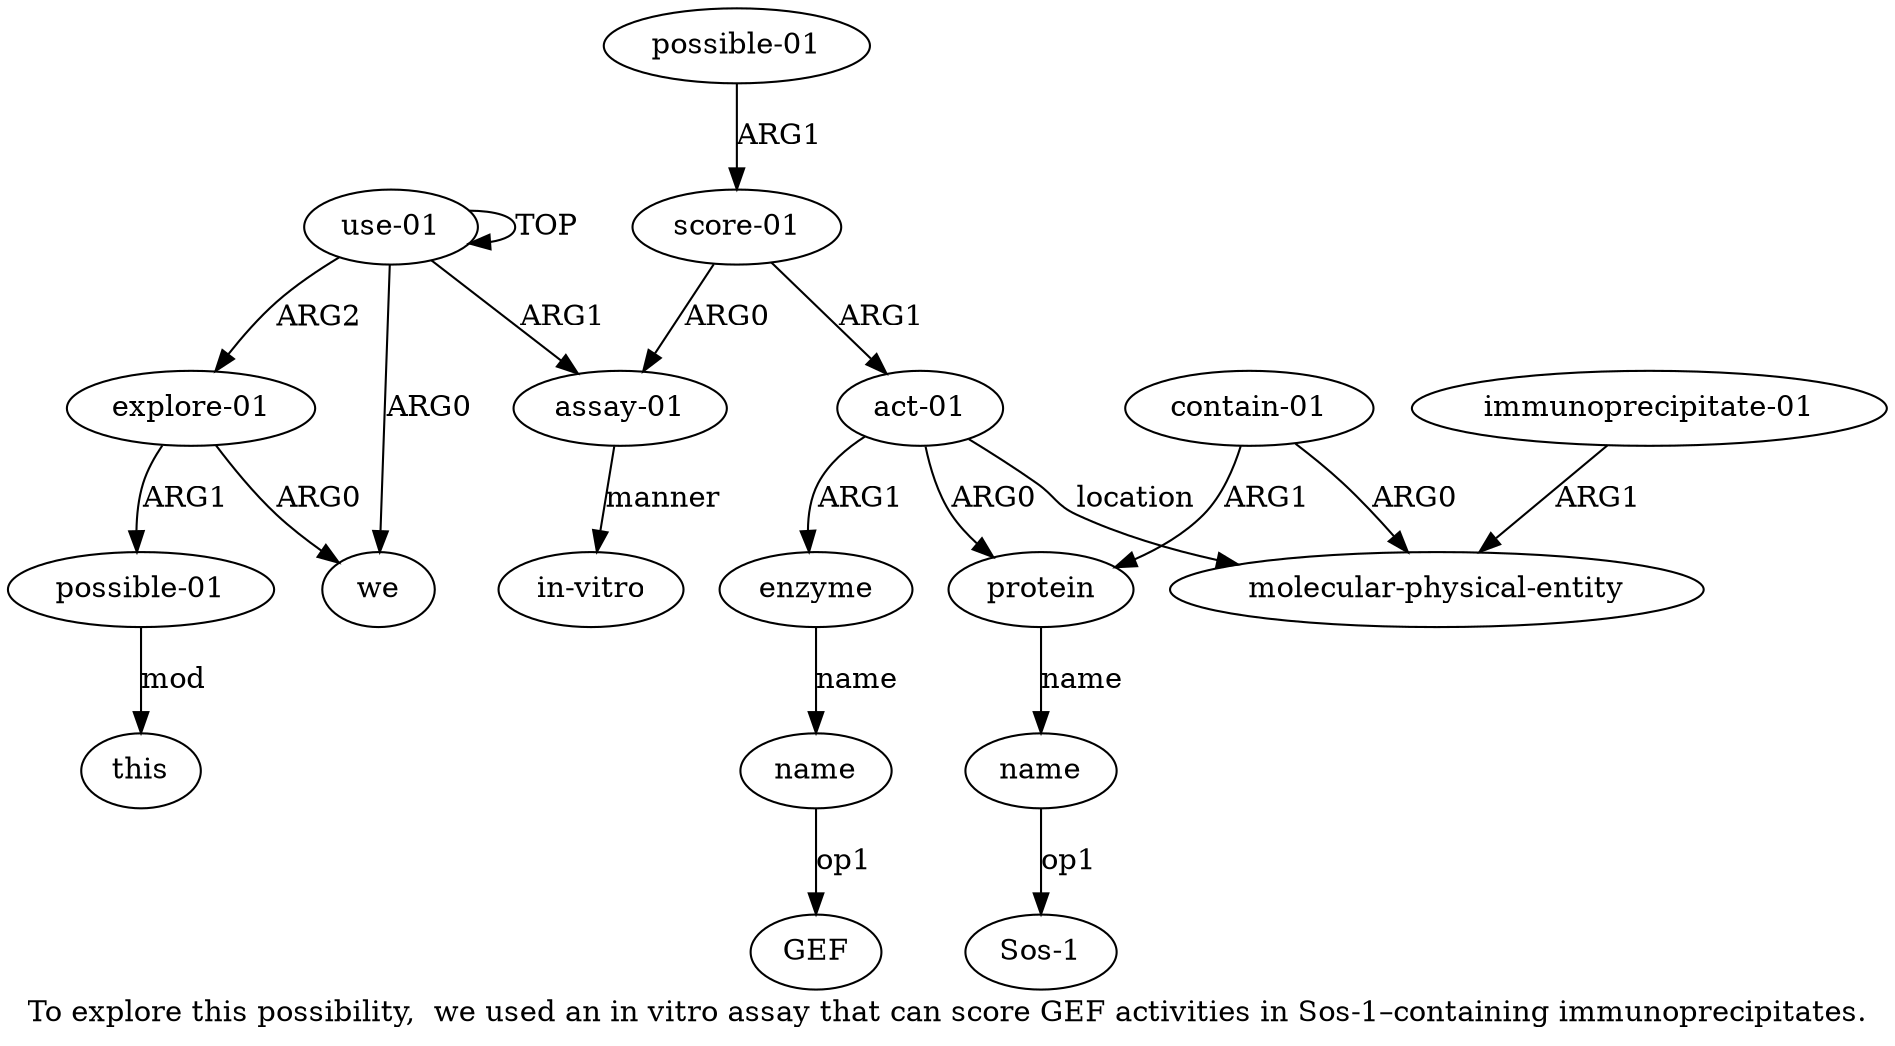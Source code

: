 digraph  {
	graph [label="To explore this possibility,  we used an in vitro assay that can score GEF activities in Sos-1–containing immunoprecipitates."];
	node [label="\N"];
	a15	 [color=black,
		gold_ind=15,
		gold_label="possible-01",
		label="possible-01",
		test_ind=15,
		test_label="possible-01"];
	a16	 [color=black,
		gold_ind=16,
		gold_label=this,
		label=this,
		test_ind=16,
		test_label=this];
	a15 -> a16 [key=0,
	color=black,
	gold_label=mod,
	label=mod,
	test_label=mod];
a14 [color=black,
	gold_ind=14,
	gold_label="explore-01",
	label="explore-01",
	test_ind=14,
	test_label="explore-01"];
a14 -> a15 [key=0,
color=black,
gold_label=ARG1,
label=ARG1,
test_label=ARG1];
a1 [color=black,
gold_ind=1,
gold_label=we,
label=we,
test_ind=1,
test_label=we];
a14 -> a1 [key=0,
color=black,
gold_label=ARG0,
label=ARG0,
test_label=ARG0];
a11 [color=black,
gold_ind=11,
gold_label=name,
label=name,
test_ind=11,
test_label=name];
"a11 Sos-1" [color=black,
gold_ind=-1,
gold_label="Sos-1",
label="Sos-1",
test_ind=-1,
test_label="Sos-1"];
a11 -> "a11 Sos-1" [key=0,
color=black,
gold_label=op1,
label=op1,
test_label=op1];
a10 [color=black,
gold_ind=10,
gold_label=protein,
label=protein,
test_ind=10,
test_label=protein];
a10 -> a11 [key=0,
color=black,
gold_label=name,
label=name,
test_label=name];
a13 [color=black,
gold_ind=13,
gold_label="in-vitro",
label="in-vitro",
test_ind=13,
test_label="in-vitro"];
a12 [color=black,
gold_ind=12,
gold_label="possible-01",
label="possible-01",
test_ind=12,
test_label="possible-01"];
a3 [color=black,
gold_ind=3,
gold_label="score-01",
label="score-01",
test_ind=3,
test_label="score-01"];
a12 -> a3 [key=0,
color=black,
gold_label=ARG1,
label=ARG1,
test_label=ARG1];
"a6 GEF" [color=black,
gold_ind=-1,
gold_label=GEF,
label=GEF,
test_ind=-1,
test_label=GEF];
a0 [color=black,
gold_ind=0,
gold_label="use-01",
label="use-01",
test_ind=0,
test_label="use-01"];
a0 -> a14 [key=0,
color=black,
gold_label=ARG2,
label=ARG2,
test_label=ARG2];
a0 -> a1 [key=0,
color=black,
gold_label=ARG0,
label=ARG0,
test_label=ARG0];
a0 -> a0 [key=0,
color=black,
gold_label=TOP,
label=TOP,
test_label=TOP];
a2 [color=black,
gold_ind=2,
gold_label="assay-01",
label="assay-01",
test_ind=2,
test_label="assay-01"];
a0 -> a2 [key=0,
color=black,
gold_label=ARG1,
label=ARG1,
test_label=ARG1];
a3 -> a2 [key=0,
color=black,
gold_label=ARG0,
label=ARG0,
test_label=ARG0];
a4 [color=black,
gold_ind=4,
gold_label="act-01",
label="act-01",
test_ind=4,
test_label="act-01"];
a3 -> a4 [key=0,
color=black,
gold_label=ARG1,
label=ARG1,
test_label=ARG1];
a2 -> a13 [key=0,
color=black,
gold_label=manner,
label=manner,
test_label=manner];
a5 [color=black,
gold_ind=5,
gold_label=enzyme,
label=enzyme,
test_ind=5,
test_label=enzyme];
a6 [color=black,
gold_ind=6,
gold_label=name,
label=name,
test_ind=6,
test_label=name];
a5 -> a6 [key=0,
color=black,
gold_label=name,
label=name,
test_label=name];
a4 -> a10 [key=0,
color=black,
gold_label=ARG0,
label=ARG0,
test_label=ARG0];
a4 -> a5 [key=0,
color=black,
gold_label=ARG1,
label=ARG1,
test_label=ARG1];
a7 [color=black,
gold_ind=7,
gold_label="molecular-physical-entity",
label="molecular-physical-entity",
test_ind=7,
test_label="molecular-physical-entity"];
a4 -> a7 [key=0,
color=black,
gold_label=location,
label=location,
test_label=location];
a6 -> "a6 GEF" [key=0,
color=black,
gold_label=op1,
label=op1,
test_label=op1];
a9 [color=black,
gold_ind=9,
gold_label="contain-01",
label="contain-01",
test_ind=9,
test_label="contain-01"];
a9 -> a10 [key=0,
color=black,
gold_label=ARG1,
label=ARG1,
test_label=ARG1];
a9 -> a7 [key=0,
color=black,
gold_label=ARG0,
label=ARG0,
test_label=ARG0];
a8 [color=black,
gold_ind=8,
gold_label="immunoprecipitate-01",
label="immunoprecipitate-01",
test_ind=8,
test_label="immunoprecipitate-01"];
a8 -> a7 [key=0,
color=black,
gold_label=ARG1,
label=ARG1,
test_label=ARG1];
}
